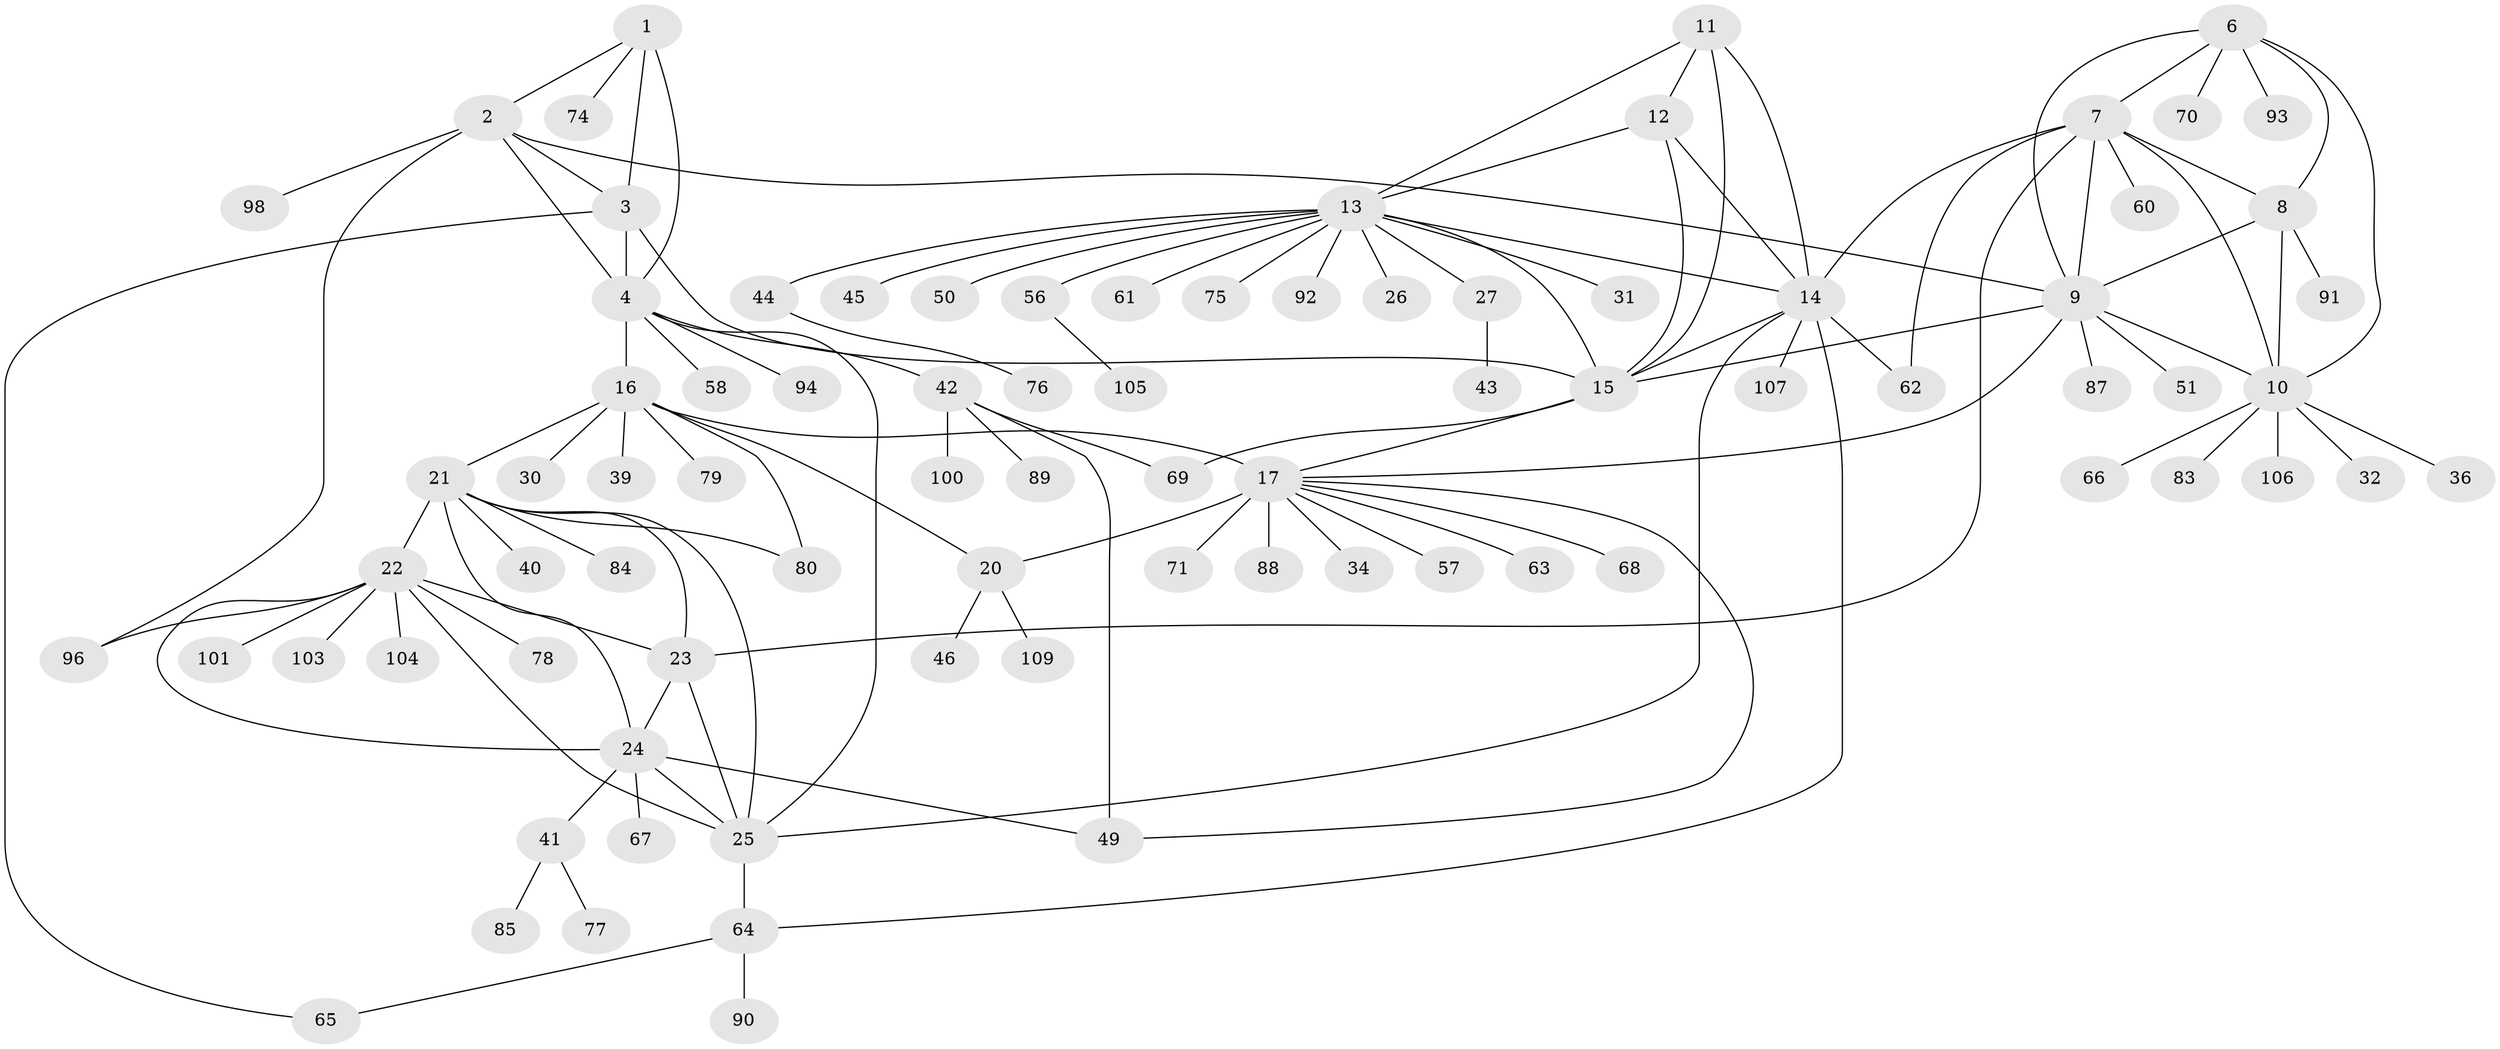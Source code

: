 // original degree distribution, {6: 0.045871559633027525, 8: 0.03669724770642202, 7: 0.027522935779816515, 9: 0.05504587155963303, 5: 0.05504587155963303, 14: 0.009174311926605505, 11: 0.009174311926605505, 10: 0.009174311926605505, 1: 0.5688073394495413, 2: 0.1651376146788991, 3: 0.01834862385321101}
// Generated by graph-tools (version 1.1) at 2025/42/03/06/25 10:42:09]
// undirected, 83 vertices, 119 edges
graph export_dot {
graph [start="1"]
  node [color=gray90,style=filled];
  1 [super="+29"];
  2 [super="+53"];
  3 [super="+33"];
  4 [super="+5"];
  6 [super="+35"];
  7 [super="+59"];
  8;
  9 [super="+72"];
  10 [super="+82"];
  11 [super="+99"];
  12 [super="+38"];
  13 [super="+55"];
  14;
  15 [super="+102"];
  16 [super="+19"];
  17 [super="+18"];
  20 [super="+95"];
  21 [super="+37"];
  22 [super="+47"];
  23;
  24 [super="+28"];
  25 [super="+48"];
  26;
  27;
  30;
  31;
  32 [super="+86"];
  34;
  36;
  39;
  40;
  41;
  42 [super="+54"];
  43;
  44;
  45;
  46;
  49 [super="+52"];
  50;
  51;
  56;
  57;
  58;
  60;
  61 [super="+97"];
  62 [super="+73"];
  63;
  64 [super="+81"];
  65;
  66;
  67;
  68;
  69;
  70;
  71;
  74;
  75;
  76;
  77;
  78;
  79;
  80;
  83;
  84;
  85;
  87;
  88;
  89;
  90;
  91;
  92;
  93;
  94;
  96;
  98;
  100;
  101;
  103;
  104;
  105;
  106;
  107 [super="+108"];
  109;
  1 -- 2;
  1 -- 3;
  1 -- 4 [weight=2];
  1 -- 74;
  2 -- 3;
  2 -- 4 [weight=2];
  2 -- 9;
  2 -- 96;
  2 -- 98;
  3 -- 4 [weight=2];
  3 -- 15;
  3 -- 65;
  4 -- 25;
  4 -- 58;
  4 -- 16;
  4 -- 42;
  4 -- 94;
  6 -- 7;
  6 -- 8;
  6 -- 9;
  6 -- 10;
  6 -- 93;
  6 -- 70;
  7 -- 8;
  7 -- 9;
  7 -- 10;
  7 -- 14;
  7 -- 23;
  7 -- 60;
  7 -- 62;
  8 -- 9;
  8 -- 10;
  8 -- 91;
  9 -- 10;
  9 -- 51;
  9 -- 87;
  9 -- 17;
  9 -- 15;
  10 -- 32;
  10 -- 36;
  10 -- 66;
  10 -- 83;
  10 -- 106;
  11 -- 12;
  11 -- 13;
  11 -- 14;
  11 -- 15;
  12 -- 13;
  12 -- 14;
  12 -- 15;
  13 -- 14;
  13 -- 15;
  13 -- 26;
  13 -- 27;
  13 -- 31;
  13 -- 44;
  13 -- 45;
  13 -- 50;
  13 -- 56;
  13 -- 61;
  13 -- 75;
  13 -- 92;
  14 -- 15;
  14 -- 25;
  14 -- 64;
  14 -- 107;
  14 -- 62;
  15 -- 17;
  15 -- 69;
  16 -- 17 [weight=4];
  16 -- 20 [weight=2];
  16 -- 30;
  16 -- 39;
  16 -- 79;
  16 -- 80;
  16 -- 21;
  17 -- 20 [weight=2];
  17 -- 34;
  17 -- 63;
  17 -- 68;
  17 -- 71;
  17 -- 49;
  17 -- 88;
  17 -- 57;
  20 -- 46;
  20 -- 109;
  21 -- 22;
  21 -- 23;
  21 -- 24;
  21 -- 25;
  21 -- 40;
  21 -- 80;
  21 -- 84;
  22 -- 23;
  22 -- 24;
  22 -- 25;
  22 -- 78;
  22 -- 96;
  22 -- 101;
  22 -- 103;
  22 -- 104;
  23 -- 24;
  23 -- 25;
  24 -- 25;
  24 -- 41;
  24 -- 49;
  24 -- 67;
  25 -- 64;
  27 -- 43;
  41 -- 77;
  41 -- 85;
  42 -- 69;
  42 -- 89;
  42 -- 100;
  42 -- 49;
  44 -- 76;
  56 -- 105;
  64 -- 65;
  64 -- 90;
}
